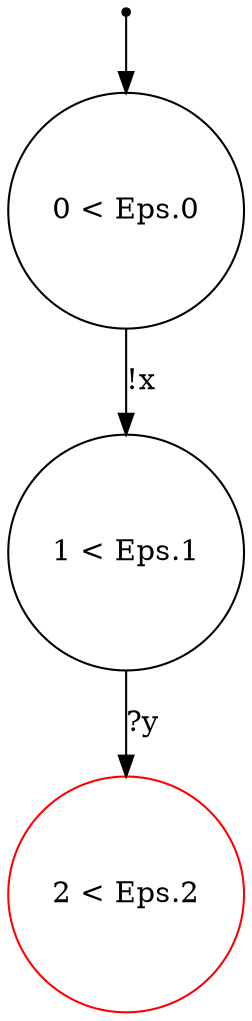 digraph {
 node [shape=point] ENTRY
 node [shape=circle]
2 [label="2 < Eps.2
" color="red"]
1 [label="1 < Eps.1
"]
0 [label="0 < Eps.0
"]
ENTRY -> 0
1 -> 2 [label="?y"]
0 -> 1 [label="!x"]

}